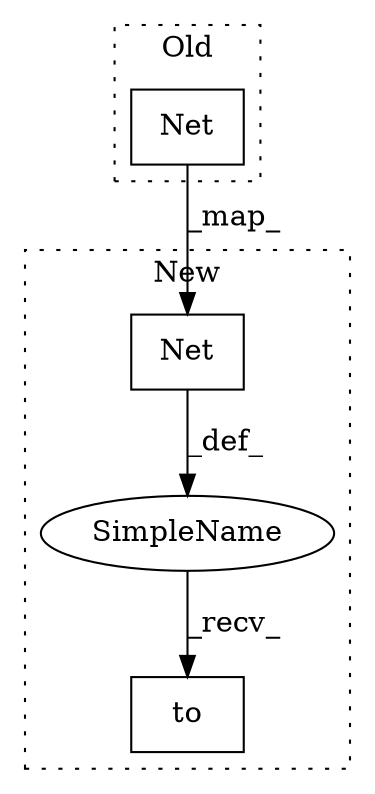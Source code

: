 digraph G {
subgraph cluster0 {
1 [label="Net" a="32" s="4391,4451" l="4,1" shape="box"];
label = "Old";
style="dotted";
}
subgraph cluster1 {
2 [label="Net" a="32" s="4311,4371" l="4,1" shape="box"];
3 [label="to" a="32" s="4373,4382" l="3,1" shape="box"];
4 [label="SimpleName" a="42" s="" l="" shape="ellipse"];
label = "New";
style="dotted";
}
1 -> 2 [label="_map_"];
2 -> 4 [label="_def_"];
4 -> 3 [label="_recv_"];
}